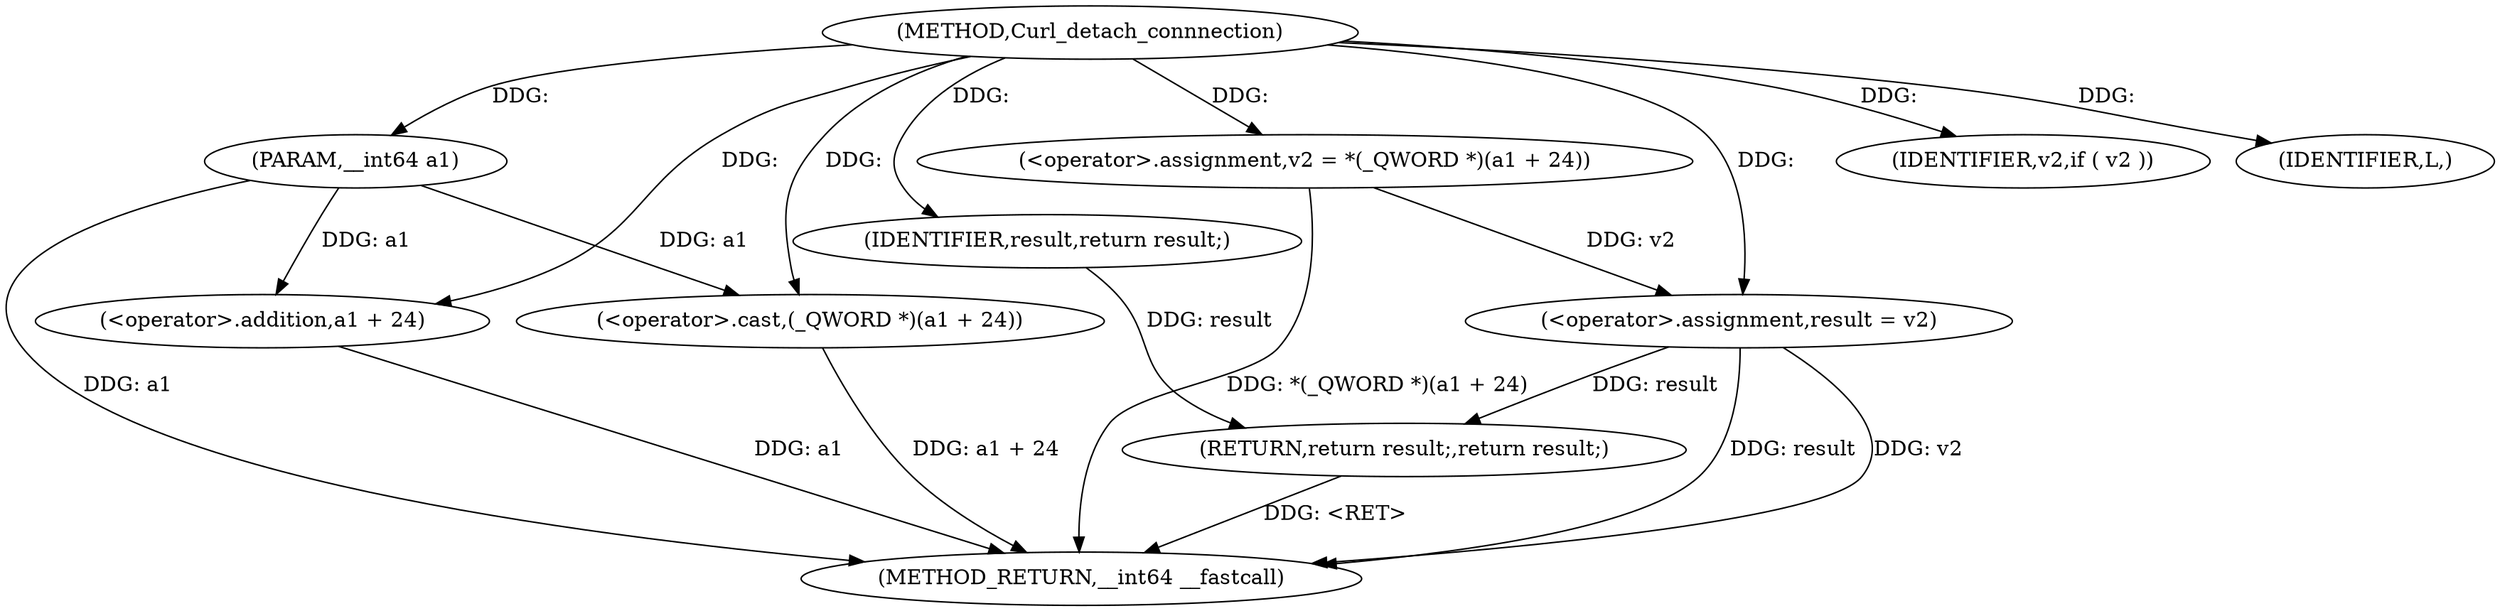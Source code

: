 digraph Curl_detach_connnection {  
"1000103" [label = "(METHOD,Curl_detach_connnection)" ]
"1000124" [label = "(METHOD_RETURN,__int64 __fastcall)" ]
"1000104" [label = "(PARAM,__int64 a1)" ]
"1000108" [label = "(<operator>.assignment,v2 = *(_QWORD *)(a1 + 24))" ]
"1000111" [label = "(<operator>.cast,(_QWORD *)(a1 + 24))" ]
"1000113" [label = "(<operator>.addition,a1 + 24)" ]
"1000116" [label = "(<operator>.assignment,result = v2)" ]
"1000120" [label = "(IDENTIFIER,v2,if ( v2 ))" ]
"1000121" [label = "(IDENTIFIER,L,)" ]
"1000122" [label = "(RETURN,return result;,return result;)" ]
"1000123" [label = "(IDENTIFIER,result,return result;)" ]
  "1000111" -> "1000124"  [ label = "DDG: a1 + 24"] 
  "1000116" -> "1000124"  [ label = "DDG: result"] 
  "1000116" -> "1000124"  [ label = "DDG: v2"] 
  "1000108" -> "1000124"  [ label = "DDG: *(_QWORD *)(a1 + 24)"] 
  "1000104" -> "1000124"  [ label = "DDG: a1"] 
  "1000113" -> "1000124"  [ label = "DDG: a1"] 
  "1000122" -> "1000124"  [ label = "DDG: <RET>"] 
  "1000103" -> "1000104"  [ label = "DDG: "] 
  "1000103" -> "1000108"  [ label = "DDG: "] 
  "1000104" -> "1000111"  [ label = "DDG: a1"] 
  "1000103" -> "1000111"  [ label = "DDG: "] 
  "1000104" -> "1000113"  [ label = "DDG: a1"] 
  "1000103" -> "1000113"  [ label = "DDG: "] 
  "1000108" -> "1000116"  [ label = "DDG: v2"] 
  "1000103" -> "1000116"  [ label = "DDG: "] 
  "1000103" -> "1000120"  [ label = "DDG: "] 
  "1000103" -> "1000121"  [ label = "DDG: "] 
  "1000123" -> "1000122"  [ label = "DDG: result"] 
  "1000116" -> "1000122"  [ label = "DDG: result"] 
  "1000103" -> "1000123"  [ label = "DDG: "] 
}
